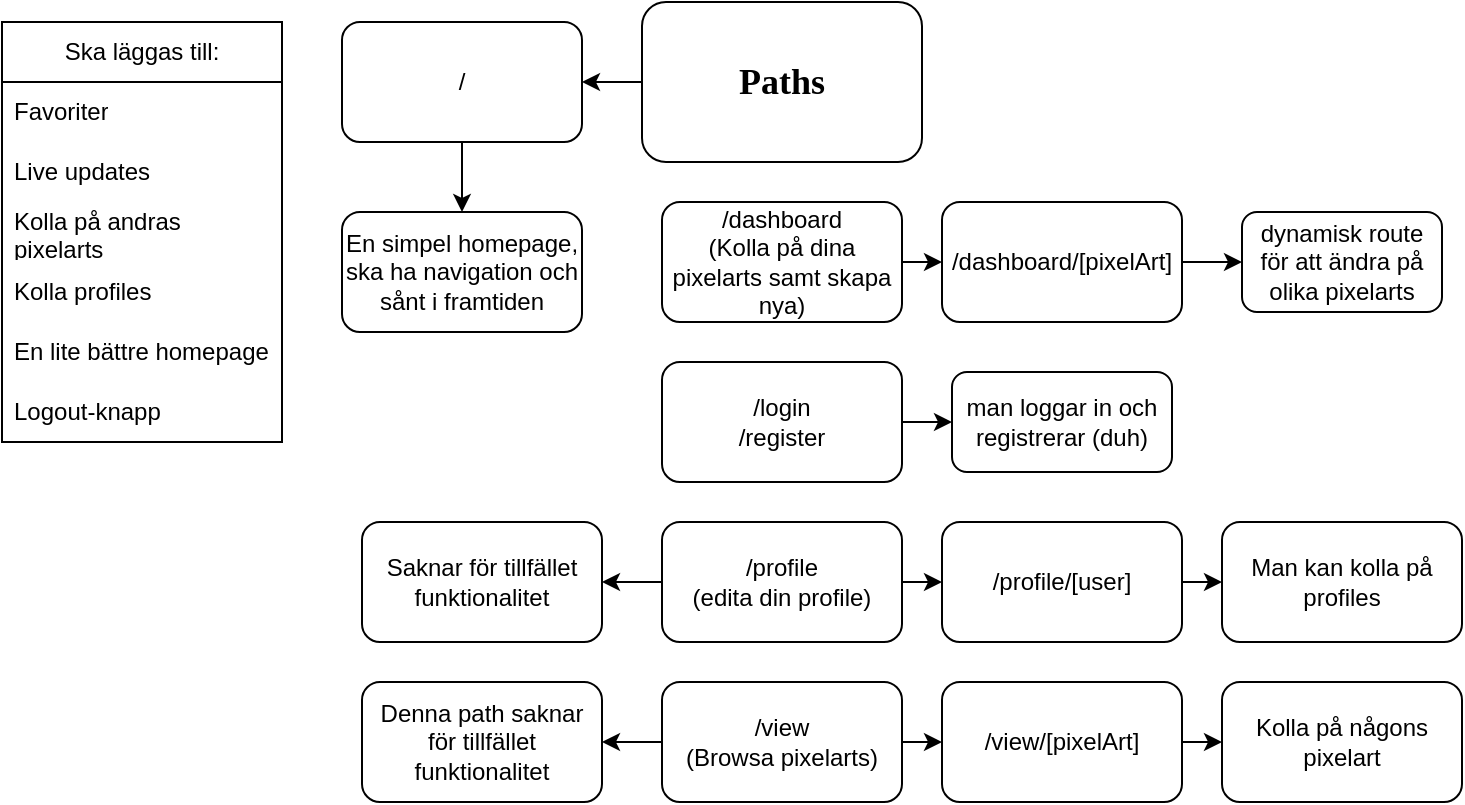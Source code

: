 <mxfile>
    <diagram id="1UV80U6f8yd5qk9X9NbD" name="Page-1">
        <mxGraphModel dx="769" dy="376" grid="1" gridSize="10" guides="1" tooltips="1" connect="1" arrows="1" fold="1" page="1" pageScale="1" pageWidth="850" pageHeight="1100" math="0" shadow="0">
            <root>
                <mxCell id="0"/>
                <mxCell id="1" parent="0"/>
                <mxCell id="28" value="" style="edgeStyle=none;html=1;fontFamily=Comic Sans MS;fontSize=18;" parent="1" source="2" target="27" edge="1">
                    <mxGeometry relative="1" as="geometry"/>
                </mxCell>
                <mxCell id="2" value="&lt;font face=&quot;Comic Sans MS&quot; style=&quot;font-size: 18px;&quot;&gt;&lt;b&gt;Paths&lt;/b&gt;&lt;/font&gt;" style="rounded=1;whiteSpace=wrap;html=1;" parent="1" vertex="1">
                    <mxGeometry x="360" y="460" width="140" height="80" as="geometry"/>
                </mxCell>
                <mxCell id="4" value="/dashboard&lt;br&gt;(Kolla på dina pixelarts samt skapa nya)" style="rounded=1;whiteSpace=wrap;html=1;" parent="1" vertex="1">
                    <mxGeometry x="370" y="560" width="120" height="60" as="geometry"/>
                </mxCell>
                <mxCell id="5" value="/login&lt;br&gt;/register" style="rounded=1;whiteSpace=wrap;html=1;glass=0;shadow=0;" parent="1" vertex="1">
                    <mxGeometry x="370" y="640" width="120" height="60" as="geometry"/>
                </mxCell>
                <mxCell id="26" value="" style="edgeStyle=none;html=1;fontFamily=Comic Sans MS;fontSize=18;" parent="1" source="6" target="25" edge="1">
                    <mxGeometry relative="1" as="geometry"/>
                </mxCell>
                <mxCell id="6" value="/profile&lt;br&gt;(edita din profile)" style="rounded=1;whiteSpace=wrap;html=1;" parent="1" vertex="1">
                    <mxGeometry x="370" y="720" width="120" height="60" as="geometry"/>
                </mxCell>
                <mxCell id="7" value="/dashboard/[pixelArt]" style="rounded=1;whiteSpace=wrap;html=1;" parent="1" vertex="1">
                    <mxGeometry x="510" y="560" width="120" height="60" as="geometry"/>
                </mxCell>
                <mxCell id="8" value="dynamisk route för att ändra på olika pixelarts" style="rounded=1;whiteSpace=wrap;html=1;" parent="1" vertex="1">
                    <mxGeometry x="660" y="565" width="100" height="50" as="geometry"/>
                </mxCell>
                <mxCell id="9" value="" style="endArrow=classic;html=1;entryX=0;entryY=0.5;entryDx=0;entryDy=0;" parent="1" target="7" edge="1">
                    <mxGeometry width="50" height="50" relative="1" as="geometry">
                        <mxPoint x="490" y="590" as="sourcePoint"/>
                        <mxPoint x="470" y="580" as="targetPoint"/>
                    </mxGeometry>
                </mxCell>
                <mxCell id="10" value="" style="endArrow=classic;html=1;entryX=0;entryY=0.5;entryDx=0;entryDy=0;exitX=1;exitY=0.5;exitDx=0;exitDy=0;" parent="1" source="7" target="8" edge="1">
                    <mxGeometry width="50" height="50" relative="1" as="geometry">
                        <mxPoint x="630" y="670" as="sourcePoint"/>
                        <mxPoint x="680" y="620" as="targetPoint"/>
                    </mxGeometry>
                </mxCell>
                <mxCell id="11" value="man loggar in och registrerar (duh)" style="rounded=1;whiteSpace=wrap;html=1;" parent="1" vertex="1">
                    <mxGeometry x="515" y="645" width="110" height="50" as="geometry"/>
                </mxCell>
                <mxCell id="12" value="" style="endArrow=classic;html=1;entryX=0;entryY=0.5;entryDx=0;entryDy=0;exitX=1;exitY=0.5;exitDx=0;exitDy=0;" parent="1" source="5" target="11" edge="1">
                    <mxGeometry width="50" height="50" relative="1" as="geometry">
                        <mxPoint x="490" y="720" as="sourcePoint"/>
                        <mxPoint x="510" y="670" as="targetPoint"/>
                    </mxGeometry>
                </mxCell>
                <mxCell id="13" value="/profile/[user]" style="rounded=1;whiteSpace=wrap;html=1;" parent="1" vertex="1">
                    <mxGeometry x="510" y="720" width="120" height="60" as="geometry"/>
                </mxCell>
                <mxCell id="15" value="" style="endArrow=classic;html=1;fontFamily=Comic Sans MS;fontSize=18;entryX=0;entryY=0.5;entryDx=0;entryDy=0;exitX=1;exitY=0.5;exitDx=0;exitDy=0;" parent="1" source="6" target="13" edge="1">
                    <mxGeometry width="50" height="50" relative="1" as="geometry">
                        <mxPoint x="490" y="810" as="sourcePoint"/>
                        <mxPoint x="540" y="760" as="targetPoint"/>
                    </mxGeometry>
                </mxCell>
                <mxCell id="16" value="" style="endArrow=classic;html=1;fontFamily=Comic Sans MS;fontSize=18;entryX=0;entryY=0.5;entryDx=0;entryDy=0;exitX=1;exitY=0.5;exitDx=0;exitDy=0;" parent="1" source="13" target="17" edge="1">
                    <mxGeometry width="50" height="50" relative="1" as="geometry">
                        <mxPoint x="630" y="750" as="sourcePoint"/>
                        <mxPoint x="680" y="760" as="targetPoint"/>
                    </mxGeometry>
                </mxCell>
                <mxCell id="17" value="Man kan kolla på profiles" style="rounded=1;whiteSpace=wrap;html=1;" parent="1" vertex="1">
                    <mxGeometry x="650" y="720" width="120" height="60" as="geometry"/>
                </mxCell>
                <mxCell id="18" value="" style="endArrow=classic;html=1;entryX=0;entryY=0.5;entryDx=0;entryDy=0;" parent="1" target="20" edge="1">
                    <mxGeometry width="50" height="50" relative="1" as="geometry">
                        <mxPoint x="490" y="830" as="sourcePoint"/>
                        <mxPoint x="470" y="820" as="targetPoint"/>
                    </mxGeometry>
                </mxCell>
                <mxCell id="24" value="" style="edgeStyle=none;html=1;fontFamily=Comic Sans MS;fontSize=18;" parent="1" source="19" target="23" edge="1">
                    <mxGeometry relative="1" as="geometry"/>
                </mxCell>
                <mxCell id="19" value="/view&lt;br&gt;(Browsa pixelarts)" style="rounded=1;whiteSpace=wrap;html=1;" parent="1" vertex="1">
                    <mxGeometry x="370" y="800" width="120" height="60" as="geometry"/>
                </mxCell>
                <mxCell id="20" value="/view/[pixelArt]" style="rounded=1;whiteSpace=wrap;html=1;" parent="1" vertex="1">
                    <mxGeometry x="510" y="800" width="120" height="60" as="geometry"/>
                </mxCell>
                <mxCell id="21" value="Kolla på någons pixelart" style="rounded=1;whiteSpace=wrap;html=1;" parent="1" vertex="1">
                    <mxGeometry x="650" y="800" width="120" height="60" as="geometry"/>
                </mxCell>
                <mxCell id="22" value="" style="endArrow=classic;html=1;exitX=1;exitY=0.5;exitDx=0;exitDy=0;entryX=0;entryY=0.5;entryDx=0;entryDy=0;exitPerimeter=0;" parent="1" source="20" target="21" edge="1">
                    <mxGeometry width="50" height="50" relative="1" as="geometry">
                        <mxPoint x="500" y="840" as="sourcePoint"/>
                        <mxPoint x="630" y="830" as="targetPoint"/>
                    </mxGeometry>
                </mxCell>
                <mxCell id="23" value="Denna path saknar för tillfället funktionalitet" style="whiteSpace=wrap;html=1;rounded=1;" parent="1" vertex="1">
                    <mxGeometry x="220" y="800" width="120" height="60" as="geometry"/>
                </mxCell>
                <mxCell id="25" value="Saknar för tillfället funktionalitet" style="rounded=1;whiteSpace=wrap;html=1;" parent="1" vertex="1">
                    <mxGeometry x="220" y="720" width="120" height="60" as="geometry"/>
                </mxCell>
                <mxCell id="30" value="" style="edgeStyle=none;html=1;fontFamily=Comic Sans MS;fontSize=18;" parent="1" source="27" target="29" edge="1">
                    <mxGeometry relative="1" as="geometry"/>
                </mxCell>
                <mxCell id="27" value="/" style="whiteSpace=wrap;html=1;rounded=1;" parent="1" vertex="1">
                    <mxGeometry x="210" y="470" width="120" height="60" as="geometry"/>
                </mxCell>
                <mxCell id="29" value="En simpel homepage, ska ha navigation och sånt i framtiden" style="whiteSpace=wrap;html=1;rounded=1;" parent="1" vertex="1">
                    <mxGeometry x="210" y="565" width="120" height="60" as="geometry"/>
                </mxCell>
                <mxCell id="35" value="Ska läggas till:" style="swimlane;fontStyle=0;childLayout=stackLayout;horizontal=1;startSize=30;horizontalStack=0;resizeParent=1;resizeParentMax=0;resizeLast=0;collapsible=1;marginBottom=0;whiteSpace=wrap;html=1;" vertex="1" parent="1">
                    <mxGeometry x="40" y="470" width="140" height="210" as="geometry">
                        <mxRectangle x="40" y="470" width="120" height="30" as="alternateBounds"/>
                    </mxGeometry>
                </mxCell>
                <mxCell id="36" value="Favoriter" style="text;strokeColor=none;fillColor=none;align=left;verticalAlign=middle;spacingLeft=4;spacingRight=4;overflow=hidden;points=[[0,0.5],[1,0.5]];portConstraint=eastwest;rotatable=0;whiteSpace=wrap;html=1;" vertex="1" parent="35">
                    <mxGeometry y="30" width="140" height="30" as="geometry"/>
                </mxCell>
                <mxCell id="37" value="Live updates" style="text;strokeColor=none;fillColor=none;align=left;verticalAlign=middle;spacingLeft=4;spacingRight=4;overflow=hidden;points=[[0,0.5],[1,0.5]];portConstraint=eastwest;rotatable=0;whiteSpace=wrap;html=1;" vertex="1" parent="35">
                    <mxGeometry y="60" width="140" height="30" as="geometry"/>
                </mxCell>
                <mxCell id="38" value="Kolla på andras pixelarts" style="text;strokeColor=none;fillColor=none;align=left;verticalAlign=middle;spacingLeft=4;spacingRight=4;overflow=hidden;points=[[0,0.5],[1,0.5]];portConstraint=eastwest;rotatable=0;whiteSpace=wrap;html=1;" vertex="1" parent="35">
                    <mxGeometry y="90" width="140" height="30" as="geometry"/>
                </mxCell>
                <mxCell id="44" value="Kolla profiles" style="text;strokeColor=none;fillColor=none;align=left;verticalAlign=middle;spacingLeft=4;spacingRight=4;overflow=hidden;points=[[0,0.5],[1,0.5]];portConstraint=eastwest;rotatable=0;whiteSpace=wrap;html=1;" vertex="1" parent="35">
                    <mxGeometry y="120" width="140" height="30" as="geometry"/>
                </mxCell>
                <mxCell id="45" value="En lite bättre homepage" style="text;strokeColor=none;fillColor=none;align=left;verticalAlign=middle;spacingLeft=4;spacingRight=4;overflow=hidden;points=[[0,0.5],[1,0.5]];portConstraint=eastwest;rotatable=0;whiteSpace=wrap;html=1;" vertex="1" parent="35">
                    <mxGeometry y="150" width="140" height="30" as="geometry"/>
                </mxCell>
                <mxCell id="43" value="Logout-knapp" style="text;strokeColor=none;fillColor=none;align=left;verticalAlign=middle;spacingLeft=4;spacingRight=4;overflow=hidden;points=[[0,0.5],[1,0.5]];portConstraint=eastwest;rotatable=0;whiteSpace=wrap;html=1;" vertex="1" parent="35">
                    <mxGeometry y="180" width="140" height="30" as="geometry"/>
                </mxCell>
            </root>
        </mxGraphModel>
    </diagram>
</mxfile>